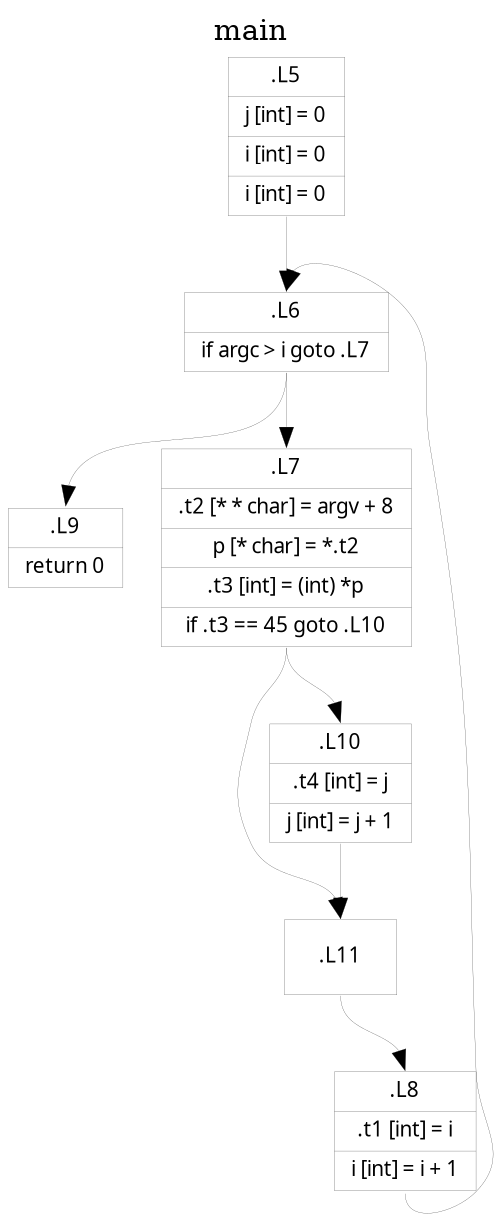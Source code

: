 /* generated using the lacc c-compiler using the -dot option */
digraph {
	node [fontname="Courier_New",fontsize=10,style="setlinewidth(0.1)",shape=record];
	edge [fontname="Courier_New",fontsize=10,style="setlinewidth(0.1)"];
	label="main"
	labelloc="t"
	L5 [label="{ \.L5 | j [int] = 0 | i [int] = 0 | i [int] = 0 }"];
	L6 [label="{ \.L6 | if argc \> i goto \.L7 }"];
	L9 [label="{ \.L9 | return 0 }"];
	L7 [label="{ \.L7 | .t2 [* * char] = argv + 8 | p [* char] = *.t2 | .t3 [int] = (int) *p | if .t3 == 45 goto \.L10 }"];
	L11 [label="{ \.L11 }"];
	L8 [label="{ \.L8 | .t1 [int] = i | i [int] = i + 1 }"];
	L8:s -> L6:n;
	L11:s -> L8:n;
	L10 [label="{ \.L10 | .t4 [int] = j | j [int] = j + 1 }"];
	L10:s -> L11:n;
	L7:s -> L11:n;
	L7:s -> L10:n;
	L6:s -> L9:n;
	L6:s -> L7:n;
	L5:s -> L6:n;
}
